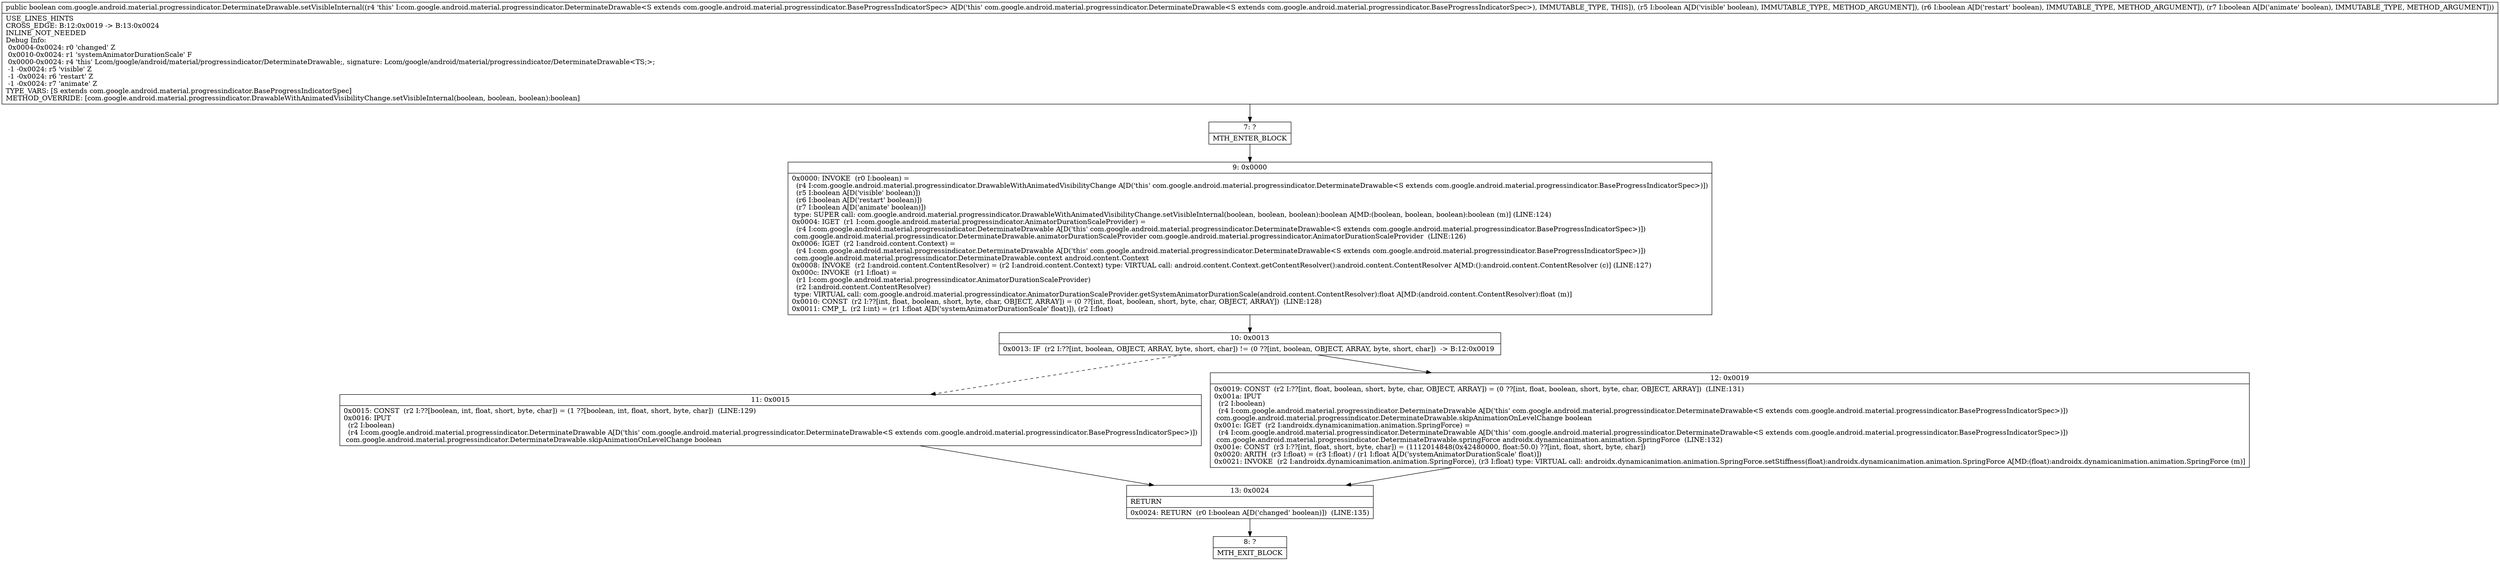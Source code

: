 digraph "CFG forcom.google.android.material.progressindicator.DeterminateDrawable.setVisibleInternal(ZZZ)Z" {
Node_7 [shape=record,label="{7\:\ ?|MTH_ENTER_BLOCK\l}"];
Node_9 [shape=record,label="{9\:\ 0x0000|0x0000: INVOKE  (r0 I:boolean) = \l  (r4 I:com.google.android.material.progressindicator.DrawableWithAnimatedVisibilityChange A[D('this' com.google.android.material.progressindicator.DeterminateDrawable\<S extends com.google.android.material.progressindicator.BaseProgressIndicatorSpec\>)])\l  (r5 I:boolean A[D('visible' boolean)])\l  (r6 I:boolean A[D('restart' boolean)])\l  (r7 I:boolean A[D('animate' boolean)])\l type: SUPER call: com.google.android.material.progressindicator.DrawableWithAnimatedVisibilityChange.setVisibleInternal(boolean, boolean, boolean):boolean A[MD:(boolean, boolean, boolean):boolean (m)] (LINE:124)\l0x0004: IGET  (r1 I:com.google.android.material.progressindicator.AnimatorDurationScaleProvider) = \l  (r4 I:com.google.android.material.progressindicator.DeterminateDrawable A[D('this' com.google.android.material.progressindicator.DeterminateDrawable\<S extends com.google.android.material.progressindicator.BaseProgressIndicatorSpec\>)])\l com.google.android.material.progressindicator.DeterminateDrawable.animatorDurationScaleProvider com.google.android.material.progressindicator.AnimatorDurationScaleProvider  (LINE:126)\l0x0006: IGET  (r2 I:android.content.Context) = \l  (r4 I:com.google.android.material.progressindicator.DeterminateDrawable A[D('this' com.google.android.material.progressindicator.DeterminateDrawable\<S extends com.google.android.material.progressindicator.BaseProgressIndicatorSpec\>)])\l com.google.android.material.progressindicator.DeterminateDrawable.context android.content.Context \l0x0008: INVOKE  (r2 I:android.content.ContentResolver) = (r2 I:android.content.Context) type: VIRTUAL call: android.content.Context.getContentResolver():android.content.ContentResolver A[MD:():android.content.ContentResolver (c)] (LINE:127)\l0x000c: INVOKE  (r1 I:float) = \l  (r1 I:com.google.android.material.progressindicator.AnimatorDurationScaleProvider)\l  (r2 I:android.content.ContentResolver)\l type: VIRTUAL call: com.google.android.material.progressindicator.AnimatorDurationScaleProvider.getSystemAnimatorDurationScale(android.content.ContentResolver):float A[MD:(android.content.ContentResolver):float (m)]\l0x0010: CONST  (r2 I:??[int, float, boolean, short, byte, char, OBJECT, ARRAY]) = (0 ??[int, float, boolean, short, byte, char, OBJECT, ARRAY])  (LINE:128)\l0x0011: CMP_L  (r2 I:int) = (r1 I:float A[D('systemAnimatorDurationScale' float)]), (r2 I:float) \l}"];
Node_10 [shape=record,label="{10\:\ 0x0013|0x0013: IF  (r2 I:??[int, boolean, OBJECT, ARRAY, byte, short, char]) != (0 ??[int, boolean, OBJECT, ARRAY, byte, short, char])  \-\> B:12:0x0019 \l}"];
Node_11 [shape=record,label="{11\:\ 0x0015|0x0015: CONST  (r2 I:??[boolean, int, float, short, byte, char]) = (1 ??[boolean, int, float, short, byte, char])  (LINE:129)\l0x0016: IPUT  \l  (r2 I:boolean)\l  (r4 I:com.google.android.material.progressindicator.DeterminateDrawable A[D('this' com.google.android.material.progressindicator.DeterminateDrawable\<S extends com.google.android.material.progressindicator.BaseProgressIndicatorSpec\>)])\l com.google.android.material.progressindicator.DeterminateDrawable.skipAnimationOnLevelChange boolean \l}"];
Node_13 [shape=record,label="{13\:\ 0x0024|RETURN\l|0x0024: RETURN  (r0 I:boolean A[D('changed' boolean)])  (LINE:135)\l}"];
Node_8 [shape=record,label="{8\:\ ?|MTH_EXIT_BLOCK\l}"];
Node_12 [shape=record,label="{12\:\ 0x0019|0x0019: CONST  (r2 I:??[int, float, boolean, short, byte, char, OBJECT, ARRAY]) = (0 ??[int, float, boolean, short, byte, char, OBJECT, ARRAY])  (LINE:131)\l0x001a: IPUT  \l  (r2 I:boolean)\l  (r4 I:com.google.android.material.progressindicator.DeterminateDrawable A[D('this' com.google.android.material.progressindicator.DeterminateDrawable\<S extends com.google.android.material.progressindicator.BaseProgressIndicatorSpec\>)])\l com.google.android.material.progressindicator.DeterminateDrawable.skipAnimationOnLevelChange boolean \l0x001c: IGET  (r2 I:androidx.dynamicanimation.animation.SpringForce) = \l  (r4 I:com.google.android.material.progressindicator.DeterminateDrawable A[D('this' com.google.android.material.progressindicator.DeterminateDrawable\<S extends com.google.android.material.progressindicator.BaseProgressIndicatorSpec\>)])\l com.google.android.material.progressindicator.DeterminateDrawable.springForce androidx.dynamicanimation.animation.SpringForce  (LINE:132)\l0x001e: CONST  (r3 I:??[int, float, short, byte, char]) = (1112014848(0x42480000, float:50.0) ??[int, float, short, byte, char]) \l0x0020: ARITH  (r3 I:float) = (r3 I:float) \/ (r1 I:float A[D('systemAnimatorDurationScale' float)]) \l0x0021: INVOKE  (r2 I:androidx.dynamicanimation.animation.SpringForce), (r3 I:float) type: VIRTUAL call: androidx.dynamicanimation.animation.SpringForce.setStiffness(float):androidx.dynamicanimation.animation.SpringForce A[MD:(float):androidx.dynamicanimation.animation.SpringForce (m)]\l}"];
MethodNode[shape=record,label="{public boolean com.google.android.material.progressindicator.DeterminateDrawable.setVisibleInternal((r4 'this' I:com.google.android.material.progressindicator.DeterminateDrawable\<S extends com.google.android.material.progressindicator.BaseProgressIndicatorSpec\> A[D('this' com.google.android.material.progressindicator.DeterminateDrawable\<S extends com.google.android.material.progressindicator.BaseProgressIndicatorSpec\>), IMMUTABLE_TYPE, THIS]), (r5 I:boolean A[D('visible' boolean), IMMUTABLE_TYPE, METHOD_ARGUMENT]), (r6 I:boolean A[D('restart' boolean), IMMUTABLE_TYPE, METHOD_ARGUMENT]), (r7 I:boolean A[D('animate' boolean), IMMUTABLE_TYPE, METHOD_ARGUMENT]))  | USE_LINES_HINTS\lCROSS_EDGE: B:12:0x0019 \-\> B:13:0x0024\lINLINE_NOT_NEEDED\lDebug Info:\l  0x0004\-0x0024: r0 'changed' Z\l  0x0010\-0x0024: r1 'systemAnimatorDurationScale' F\l  0x0000\-0x0024: r4 'this' Lcom\/google\/android\/material\/progressindicator\/DeterminateDrawable;, signature: Lcom\/google\/android\/material\/progressindicator\/DeterminateDrawable\<TS;\>;\l  \-1 \-0x0024: r5 'visible' Z\l  \-1 \-0x0024: r6 'restart' Z\l  \-1 \-0x0024: r7 'animate' Z\lTYPE_VARS: [S extends com.google.android.material.progressindicator.BaseProgressIndicatorSpec]\lMETHOD_OVERRIDE: [com.google.android.material.progressindicator.DrawableWithAnimatedVisibilityChange.setVisibleInternal(boolean, boolean, boolean):boolean]\l}"];
MethodNode -> Node_7;Node_7 -> Node_9;
Node_9 -> Node_10;
Node_10 -> Node_11[style=dashed];
Node_10 -> Node_12;
Node_11 -> Node_13;
Node_13 -> Node_8;
Node_12 -> Node_13;
}


